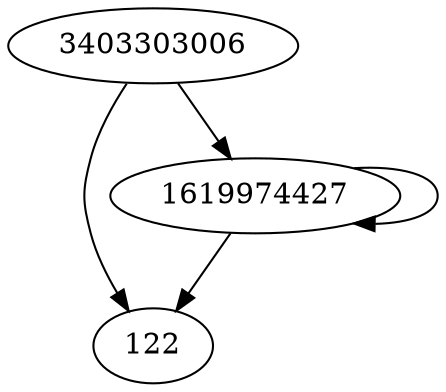 digraph  {
122;
1619974427;
3403303006;
1619974427 -> 1619974427;
1619974427 -> 122;
3403303006 -> 1619974427;
3403303006 -> 122;
}
